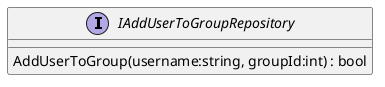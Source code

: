 @startuml
interface IAddUserToGroupRepository {
    AddUserToGroup(username:string, groupId:int) : bool
}
@enduml
